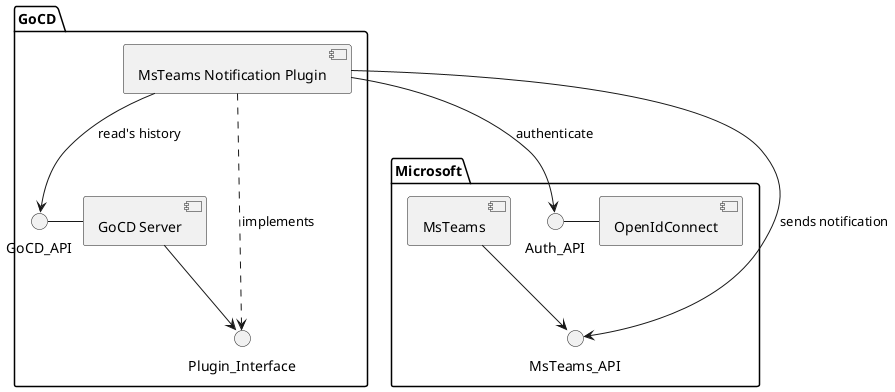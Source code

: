 @startuml

package "GoCD" {
GoCD_API - [GoCD Server]
[GoCD Server] --> Plugin_Interface
[MsTeams Notification Plugin] --> GoCD_API : read's history
[MsTeams Notification Plugin] ..> Plugin_Interface : implements
}

package "Microsoft" {
Auth_API - [OpenIdConnect]
[MsTeams Notification Plugin] --> Auth_API : authenticate
[MsTeams] --> MsTeams_API
[MsTeams Notification Plugin] --> MsTeams_API : sends notification
}

@enduml
